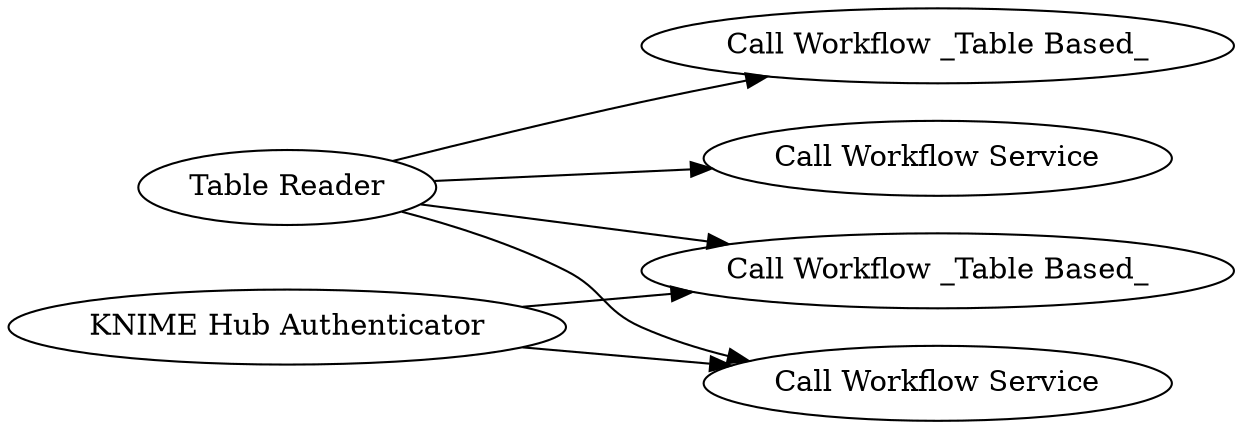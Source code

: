 digraph {
	188 [label="Table Reader"]
	189 [label="Call Workflow _Table Based_"]
	190 [label="Call Workflow Service"]
	191 [label="KNIME Hub Authenticator"]
	192 [label="Call Workflow _Table Based_"]
	193 [label="Call Workflow Service"]
	188 -> 189
	188 -> 190
	188 -> 192
	188 -> 193
	191 -> 193
	191 -> 192
	rankdir=LR
}
